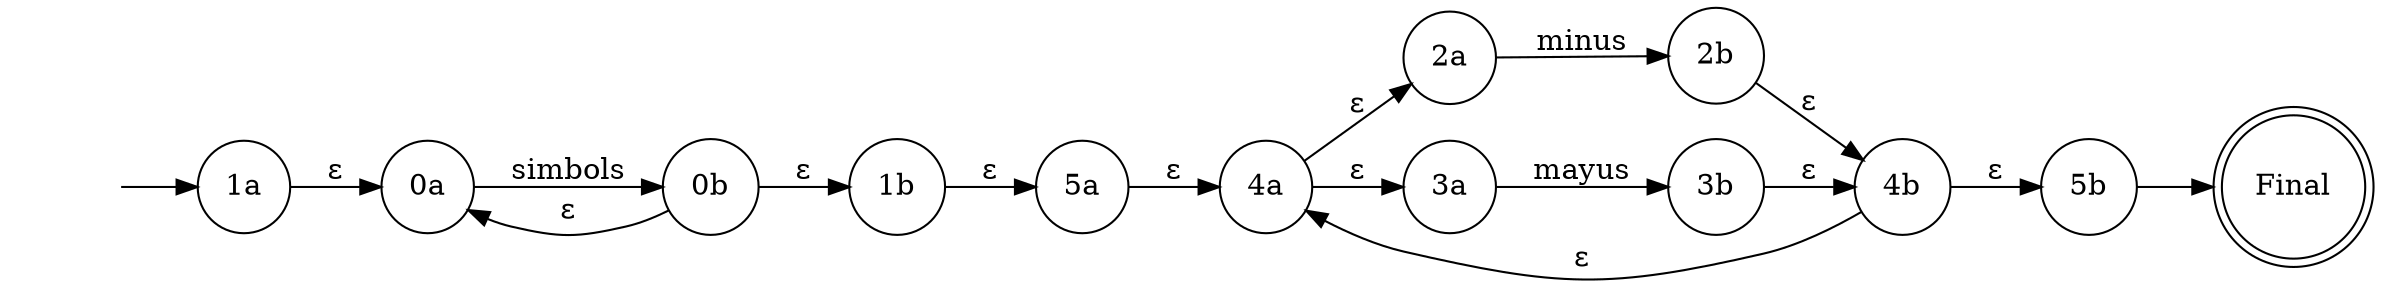 digraph G{
rankdir=LR
concentrate=true
nodoInicial [shape=none label=""]
nodoInicial->nodo1a [label=""]
nodo0a [shape=circle label="0a"]
nodo0b [shape=circle label="0b"]
nodo0a -> nodo0b[label="simbols"]
nodo1a [shape=circle label="1a"]
nodo1b [shape=circle label="1b"]
nodo1a -> nodo0a[label="ε"]
nodo0b->nodo1b[label="ε"]
nodo0b->nodo0a[label="ε"]
nodo2a [shape=circle label="2a"]
nodo2b [shape=circle label="2b"]
nodo2a -> nodo2b[label="minus"]
nodo3a [shape=circle label="3a"]
nodo3b [shape=circle label="3b"]
nodo3a -> nodo3b[label="mayus"]
nodo4a [shape=circle label="4a"]
nodo4b [shape=circle label="4b"]
nodo4a -> nodo2a[label="ε"]
nodo4a -> nodo3a[label="ε"]
nodo2b->nodo4b[label="ε"]
nodo3b->nodo4b[label="ε"]
nodo5a [shape=circle label="5a"]
nodo5b [shape=circle label="5b"]
nodo5a -> nodo4a[label="ε"]
nodo4b->nodo5b[label="ε"]
nodo4b->nodo4a[label="ε"]
nodo1b -> nodo5a[label="ε"]
nodoFinal [shape=doublecircle label="Final"]
nodo5b->nodoFinal [label=""]

}
